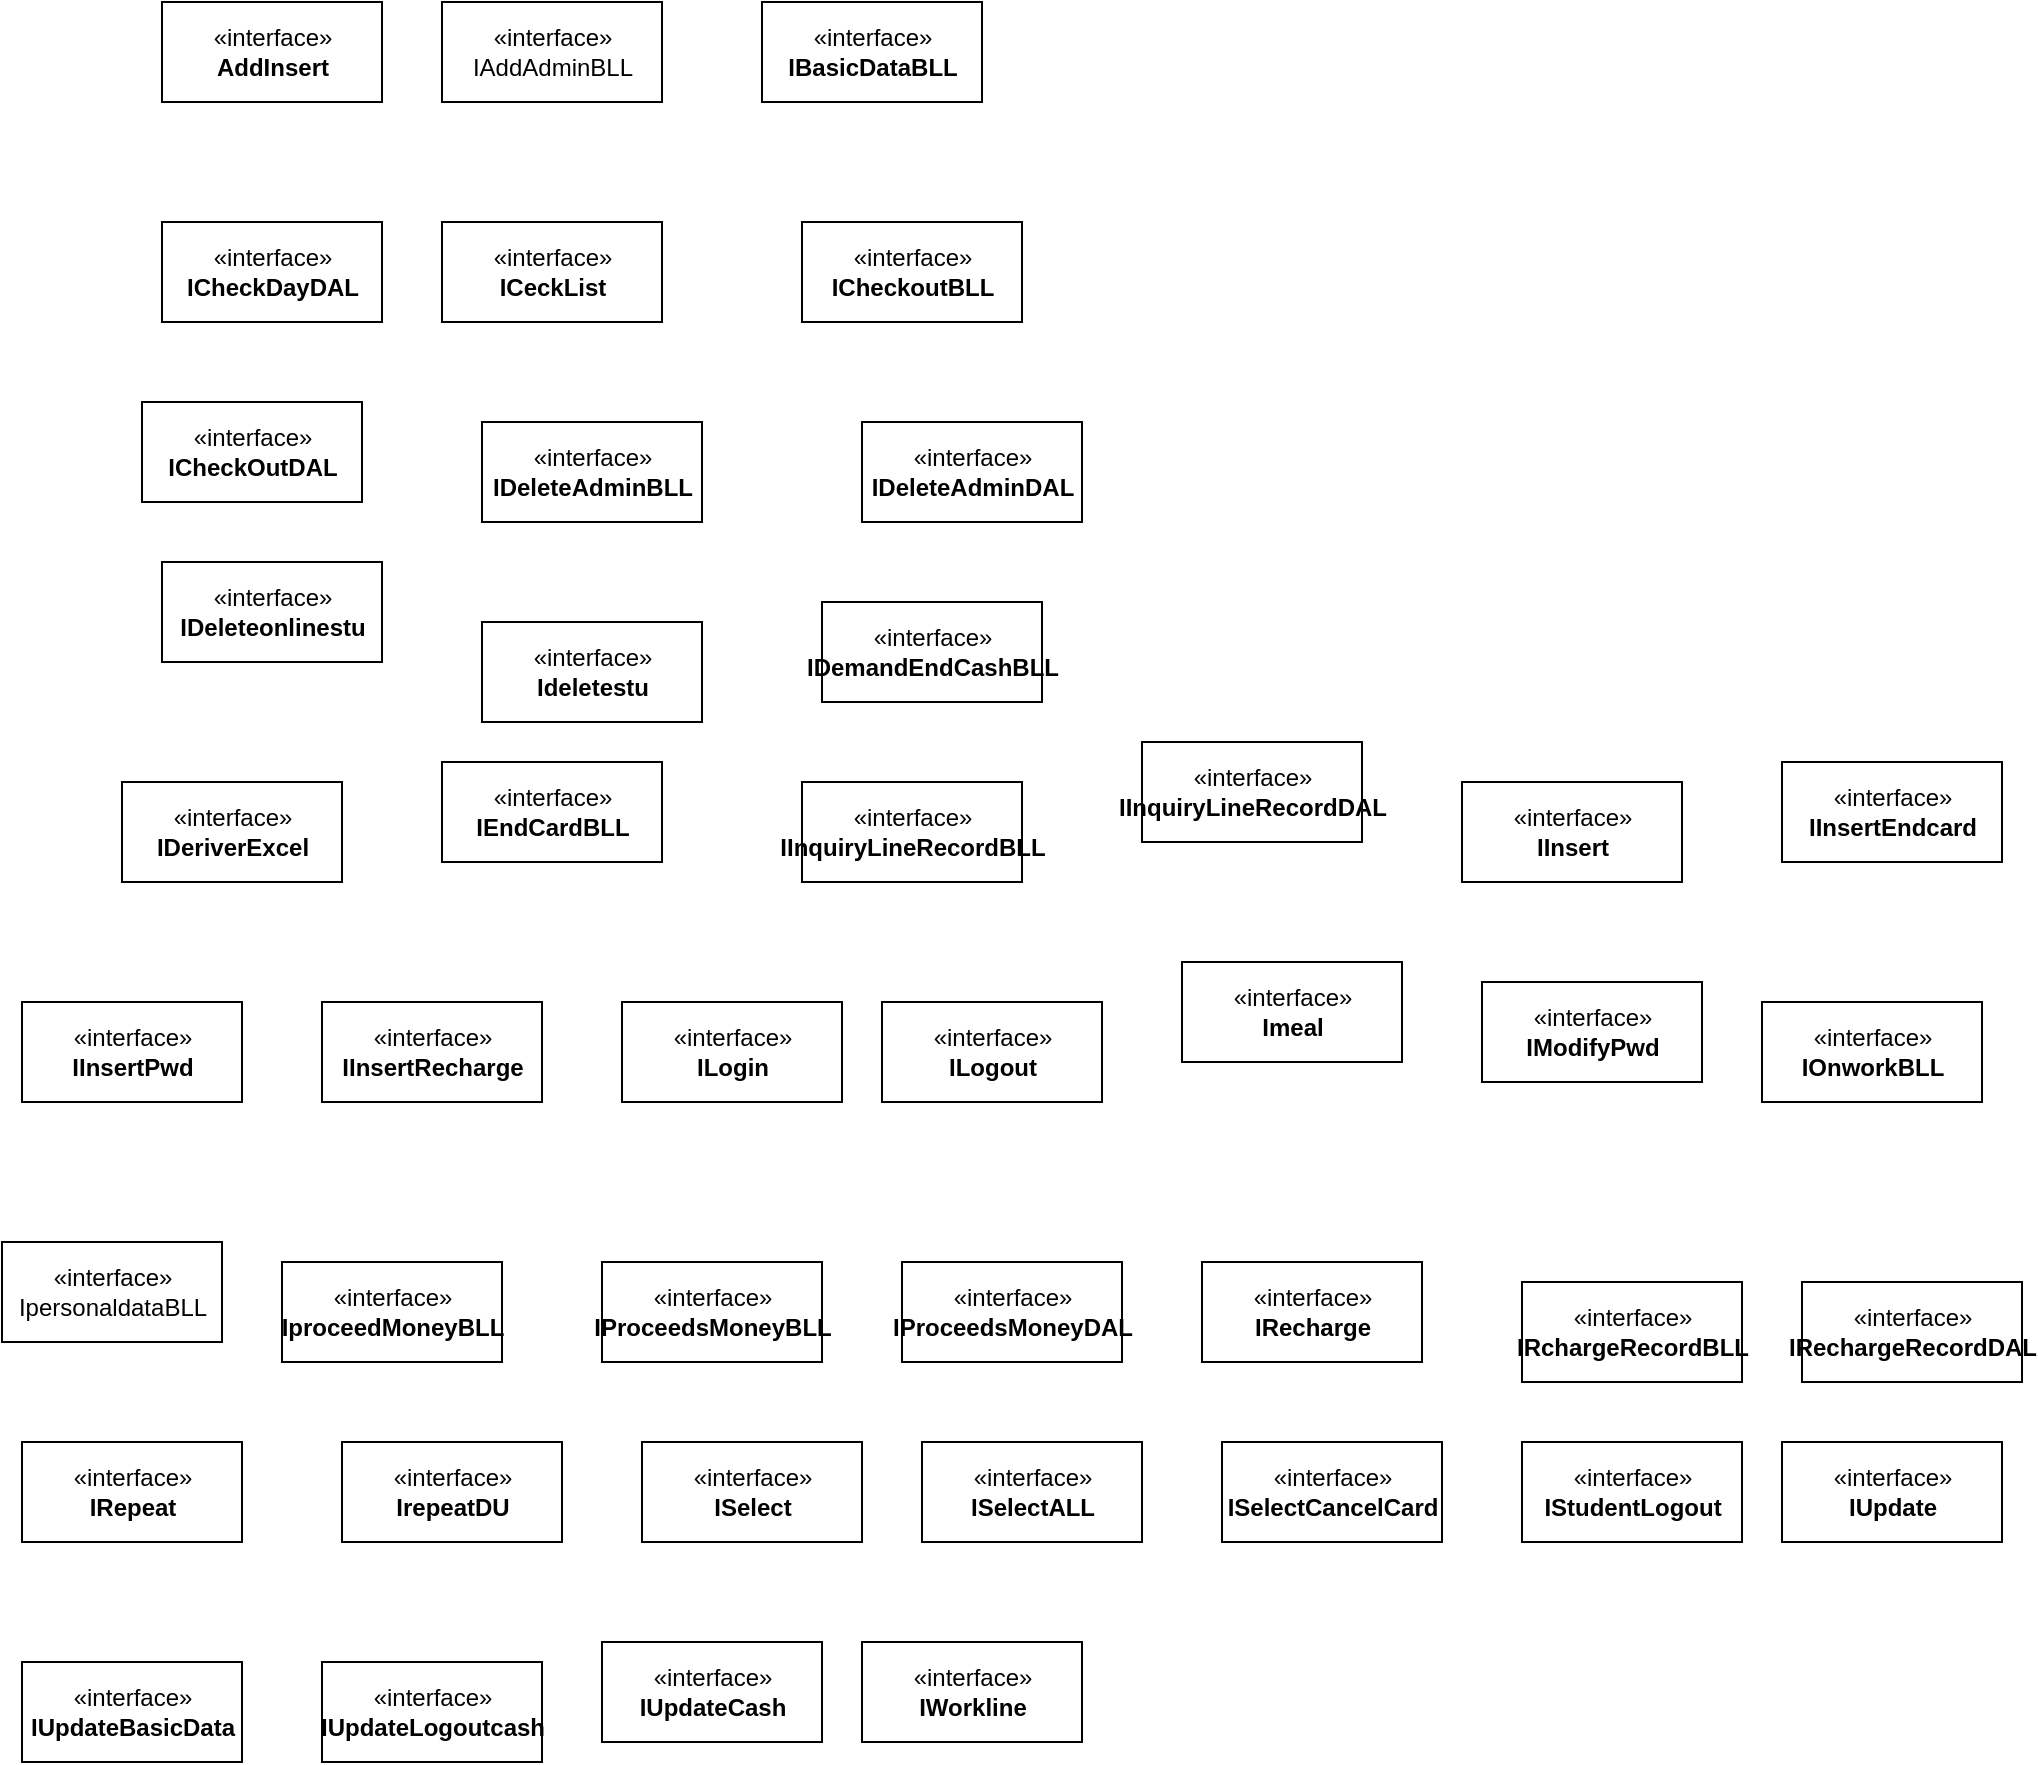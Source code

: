 <mxfile version="13.6.2" type="device"><diagram id="C5RBs43oDa-KdzZeNtuy" name="Page-1"><mxGraphModel dx="1422" dy="822" grid="1" gridSize="10" guides="1" tooltips="1" connect="1" arrows="1" fold="1" page="0" pageScale="1" pageWidth="827" pageHeight="1169" math="0" shadow="0"><root><mxCell id="WIyWlLk6GJQsqaUBKTNV-0"/><mxCell id="WIyWlLk6GJQsqaUBKTNV-1" parent="WIyWlLk6GJQsqaUBKTNV-0"/><mxCell id="GmXiaL57brK7xUfXeiTp-0" value="«interface»&lt;br&gt;&lt;b&gt;AddInsert&lt;/b&gt;" style="html=1;" parent="WIyWlLk6GJQsqaUBKTNV-1" vertex="1"><mxGeometry x="210" y="130" width="110" height="50" as="geometry"/></mxCell><mxCell id="GmXiaL57brK7xUfXeiTp-1" value="«interface»&lt;br&gt;IAddAdminBLL" style="html=1;" parent="WIyWlLk6GJQsqaUBKTNV-1" vertex="1"><mxGeometry x="350" y="130" width="110" height="50" as="geometry"/></mxCell><mxCell id="GmXiaL57brK7xUfXeiTp-2" value="«interface»&lt;br&gt;&lt;b&gt;IBasicDataBLL&lt;/b&gt;" style="html=1;" parent="WIyWlLk6GJQsqaUBKTNV-1" vertex="1"><mxGeometry x="510" y="130" width="110" height="50" as="geometry"/></mxCell><mxCell id="216r0sq3BTdo69gaJ602-0" value="«interface»&lt;br&gt;&lt;b&gt;ICheckDayDAL&lt;/b&gt;" style="html=1;" vertex="1" parent="WIyWlLk6GJQsqaUBKTNV-1"><mxGeometry x="210" y="240" width="110" height="50" as="geometry"/></mxCell><mxCell id="216r0sq3BTdo69gaJ602-1" value="«interface»&lt;br&gt;&lt;b&gt;ICeckList&lt;/b&gt;" style="html=1;" vertex="1" parent="WIyWlLk6GJQsqaUBKTNV-1"><mxGeometry x="350" y="240" width="110" height="50" as="geometry"/></mxCell><mxCell id="216r0sq3BTdo69gaJ602-2" value="«interface»&lt;br&gt;&lt;b&gt;ICheckoutBLL&lt;/b&gt;" style="html=1;" vertex="1" parent="WIyWlLk6GJQsqaUBKTNV-1"><mxGeometry x="530" y="240" width="110" height="50" as="geometry"/></mxCell><mxCell id="216r0sq3BTdo69gaJ602-3" value="«interface»&lt;br&gt;&lt;b&gt;ICheckOutDAL&lt;/b&gt;" style="html=1;" vertex="1" parent="WIyWlLk6GJQsqaUBKTNV-1"><mxGeometry x="200" y="330" width="110" height="50" as="geometry"/></mxCell><mxCell id="216r0sq3BTdo69gaJ602-4" value="«interface»&lt;br&gt;&lt;b&gt;IDeleteAdminBLL&lt;/b&gt;" style="html=1;" vertex="1" parent="WIyWlLk6GJQsqaUBKTNV-1"><mxGeometry x="370" y="340" width="110" height="50" as="geometry"/></mxCell><mxCell id="216r0sq3BTdo69gaJ602-5" value="«interface»&lt;br&gt;&lt;b&gt;IDeleteAdminDAL&lt;/b&gt;" style="html=1;" vertex="1" parent="WIyWlLk6GJQsqaUBKTNV-1"><mxGeometry x="560" y="340" width="110" height="50" as="geometry"/></mxCell><mxCell id="216r0sq3BTdo69gaJ602-6" value="«interface»&lt;br&gt;&lt;b&gt;IDeleteonlinestu&lt;/b&gt;" style="html=1;" vertex="1" parent="WIyWlLk6GJQsqaUBKTNV-1"><mxGeometry x="210" y="410" width="110" height="50" as="geometry"/></mxCell><mxCell id="216r0sq3BTdo69gaJ602-7" value="«interface»&lt;br&gt;&lt;b&gt;Ideletestu&lt;/b&gt;" style="html=1;" vertex="1" parent="WIyWlLk6GJQsqaUBKTNV-1"><mxGeometry x="370" y="440" width="110" height="50" as="geometry"/></mxCell><mxCell id="216r0sq3BTdo69gaJ602-8" value="«interface»&lt;br&gt;&lt;b&gt;IDemandEndCashBLL&lt;/b&gt;" style="html=1;" vertex="1" parent="WIyWlLk6GJQsqaUBKTNV-1"><mxGeometry x="540" y="430" width="110" height="50" as="geometry"/></mxCell><mxCell id="216r0sq3BTdo69gaJ602-10" value="«interface»&lt;br&gt;&lt;b&gt;IDeriverExcel&lt;/b&gt;" style="html=1;" vertex="1" parent="WIyWlLk6GJQsqaUBKTNV-1"><mxGeometry x="190" y="520" width="110" height="50" as="geometry"/></mxCell><mxCell id="216r0sq3BTdo69gaJ602-11" value="«interface»&lt;br&gt;&lt;b&gt;IEndCardBLL&lt;/b&gt;" style="html=1;" vertex="1" parent="WIyWlLk6GJQsqaUBKTNV-1"><mxGeometry x="350" y="510" width="110" height="50" as="geometry"/></mxCell><mxCell id="216r0sq3BTdo69gaJ602-12" value="«interface»&lt;br&gt;&lt;b&gt;IInquiryLineRecordBLL&lt;/b&gt;" style="html=1;" vertex="1" parent="WIyWlLk6GJQsqaUBKTNV-1"><mxGeometry x="530" y="520" width="110" height="50" as="geometry"/></mxCell><mxCell id="216r0sq3BTdo69gaJ602-13" value="«interface»&lt;br&gt;&lt;b&gt;IInquiryLineRecordDAL&lt;/b&gt;" style="html=1;" vertex="1" parent="WIyWlLk6GJQsqaUBKTNV-1"><mxGeometry x="700" y="500" width="110" height="50" as="geometry"/></mxCell><mxCell id="216r0sq3BTdo69gaJ602-14" value="«interface»&lt;br&gt;&lt;b&gt;IInsert&lt;/b&gt;" style="html=1;" vertex="1" parent="WIyWlLk6GJQsqaUBKTNV-1"><mxGeometry x="860" y="520" width="110" height="50" as="geometry"/></mxCell><mxCell id="216r0sq3BTdo69gaJ602-15" value="«interface»&lt;br&gt;&lt;b&gt;IInsertEndcard&lt;/b&gt;" style="html=1;" vertex="1" parent="WIyWlLk6GJQsqaUBKTNV-1"><mxGeometry x="1020" y="510" width="110" height="50" as="geometry"/></mxCell><mxCell id="216r0sq3BTdo69gaJ602-16" value="«interface»&lt;br&gt;&lt;b&gt;IInsertPwd&lt;/b&gt;" style="html=1;" vertex="1" parent="WIyWlLk6GJQsqaUBKTNV-1"><mxGeometry x="140" y="630" width="110" height="50" as="geometry"/></mxCell><mxCell id="216r0sq3BTdo69gaJ602-17" value="«interface»&lt;br&gt;&lt;b&gt;IInsertRecharge&lt;/b&gt;" style="html=1;" vertex="1" parent="WIyWlLk6GJQsqaUBKTNV-1"><mxGeometry x="290" y="630" width="110" height="50" as="geometry"/></mxCell><mxCell id="216r0sq3BTdo69gaJ602-18" value="«interface»&lt;br&gt;&lt;b&gt;ILogin&lt;/b&gt;" style="html=1;" vertex="1" parent="WIyWlLk6GJQsqaUBKTNV-1"><mxGeometry x="440" y="630" width="110" height="50" as="geometry"/></mxCell><mxCell id="216r0sq3BTdo69gaJ602-19" value="«interface»&lt;br&gt;&lt;b&gt;ILogout&lt;/b&gt;" style="html=1;" vertex="1" parent="WIyWlLk6GJQsqaUBKTNV-1"><mxGeometry x="570" y="630" width="110" height="50" as="geometry"/></mxCell><mxCell id="216r0sq3BTdo69gaJ602-20" value="«interface»&lt;br&gt;&lt;b&gt;Imeal&lt;/b&gt;" style="html=1;" vertex="1" parent="WIyWlLk6GJQsqaUBKTNV-1"><mxGeometry x="720" y="610" width="110" height="50" as="geometry"/></mxCell><mxCell id="216r0sq3BTdo69gaJ602-21" value="«interface»&lt;br&gt;&lt;b&gt;IModifyPwd&lt;/b&gt;" style="html=1;" vertex="1" parent="WIyWlLk6GJQsqaUBKTNV-1"><mxGeometry x="870" y="620" width="110" height="50" as="geometry"/></mxCell><mxCell id="216r0sq3BTdo69gaJ602-22" value="«interface»&lt;br&gt;&lt;b&gt;IOnworkBLL&lt;/b&gt;" style="html=1;" vertex="1" parent="WIyWlLk6GJQsqaUBKTNV-1"><mxGeometry x="1010" y="630" width="110" height="50" as="geometry"/></mxCell><mxCell id="216r0sq3BTdo69gaJ602-23" value="«interface»&lt;br&gt;IpersonaldataBLL" style="html=1;" vertex="1" parent="WIyWlLk6GJQsqaUBKTNV-1"><mxGeometry x="130" y="750" width="110" height="50" as="geometry"/></mxCell><mxCell id="216r0sq3BTdo69gaJ602-24" value="«interface»&lt;br&gt;&lt;b&gt;IproceedMoneyBLL&lt;/b&gt;" style="html=1;" vertex="1" parent="WIyWlLk6GJQsqaUBKTNV-1"><mxGeometry x="270" y="760" width="110" height="50" as="geometry"/></mxCell><mxCell id="216r0sq3BTdo69gaJ602-25" value="«interface»&lt;br&gt;&lt;b&gt;IProceedsMoneyBLL&lt;/b&gt;" style="html=1;" vertex="1" parent="WIyWlLk6GJQsqaUBKTNV-1"><mxGeometry x="430" y="760" width="110" height="50" as="geometry"/></mxCell><mxCell id="216r0sq3BTdo69gaJ602-26" value="«interface»&lt;br&gt;&lt;b&gt;IProceedsMoneyDAL&lt;/b&gt;" style="html=1;" vertex="1" parent="WIyWlLk6GJQsqaUBKTNV-1"><mxGeometry x="580" y="760" width="110" height="50" as="geometry"/></mxCell><mxCell id="216r0sq3BTdo69gaJ602-27" value="«interface»&lt;br&gt;&lt;b&gt;IRecharge&lt;/b&gt;" style="html=1;" vertex="1" parent="WIyWlLk6GJQsqaUBKTNV-1"><mxGeometry x="730" y="760" width="110" height="50" as="geometry"/></mxCell><mxCell id="216r0sq3BTdo69gaJ602-28" value="«interface»&lt;br&gt;&lt;b&gt;IRchargeRecordBLL&lt;/b&gt;" style="html=1;" vertex="1" parent="WIyWlLk6GJQsqaUBKTNV-1"><mxGeometry x="890" y="770" width="110" height="50" as="geometry"/></mxCell><mxCell id="216r0sq3BTdo69gaJ602-29" value="«interface»&lt;br&gt;&lt;b&gt;IRechargeRecordDAL&lt;/b&gt;" style="html=1;" vertex="1" parent="WIyWlLk6GJQsqaUBKTNV-1"><mxGeometry x="1030" y="770" width="110" height="50" as="geometry"/></mxCell><mxCell id="216r0sq3BTdo69gaJ602-30" value="«interface»&lt;br&gt;&lt;b&gt;IRepeat&lt;/b&gt;" style="html=1;" vertex="1" parent="WIyWlLk6GJQsqaUBKTNV-1"><mxGeometry x="140" y="850" width="110" height="50" as="geometry"/></mxCell><mxCell id="216r0sq3BTdo69gaJ602-31" value="«interface»&lt;br&gt;&lt;b&gt;IrepeatDU&lt;/b&gt;" style="html=1;" vertex="1" parent="WIyWlLk6GJQsqaUBKTNV-1"><mxGeometry x="300" y="850" width="110" height="50" as="geometry"/></mxCell><mxCell id="216r0sq3BTdo69gaJ602-32" value="«interface»&lt;br&gt;&lt;b&gt;ISelect&lt;/b&gt;" style="html=1;" vertex="1" parent="WIyWlLk6GJQsqaUBKTNV-1"><mxGeometry x="450" y="850" width="110" height="50" as="geometry"/></mxCell><mxCell id="216r0sq3BTdo69gaJ602-33" value="«interface»&lt;br&gt;&lt;b&gt;ISelectALL&lt;/b&gt;" style="html=1;" vertex="1" parent="WIyWlLk6GJQsqaUBKTNV-1"><mxGeometry x="590" y="850" width="110" height="50" as="geometry"/></mxCell><mxCell id="216r0sq3BTdo69gaJ602-34" value="«interface»&lt;br&gt;&lt;b&gt;ISelectCancelCard&lt;/b&gt;" style="html=1;" vertex="1" parent="WIyWlLk6GJQsqaUBKTNV-1"><mxGeometry x="740" y="850" width="110" height="50" as="geometry"/></mxCell><mxCell id="216r0sq3BTdo69gaJ602-35" value="«interface»&lt;br&gt;&lt;b&gt;IStudentLogout&lt;/b&gt;" style="html=1;" vertex="1" parent="WIyWlLk6GJQsqaUBKTNV-1"><mxGeometry x="890" y="850" width="110" height="50" as="geometry"/></mxCell><mxCell id="216r0sq3BTdo69gaJ602-36" value="«interface»&lt;br&gt;&lt;b&gt;IUpdate&lt;/b&gt;" style="html=1;" vertex="1" parent="WIyWlLk6GJQsqaUBKTNV-1"><mxGeometry x="1020" y="850" width="110" height="50" as="geometry"/></mxCell><mxCell id="216r0sq3BTdo69gaJ602-37" value="«interface»&lt;br&gt;&lt;b&gt;IUpdateBasicData&lt;/b&gt;" style="html=1;" vertex="1" parent="WIyWlLk6GJQsqaUBKTNV-1"><mxGeometry x="140" y="960" width="110" height="50" as="geometry"/></mxCell><mxCell id="216r0sq3BTdo69gaJ602-38" value="«interface»&lt;br&gt;&lt;b&gt;IUpdateLogoutcash&lt;/b&gt;" style="html=1;" vertex="1" parent="WIyWlLk6GJQsqaUBKTNV-1"><mxGeometry x="290" y="960" width="110" height="50" as="geometry"/></mxCell><mxCell id="216r0sq3BTdo69gaJ602-39" value="«interface»&lt;br&gt;&lt;b&gt;IUpdateCash&lt;/b&gt;" style="html=1;" vertex="1" parent="WIyWlLk6GJQsqaUBKTNV-1"><mxGeometry x="430" y="950" width="110" height="50" as="geometry"/></mxCell><mxCell id="216r0sq3BTdo69gaJ602-40" value="«interface»&lt;br&gt;&lt;b&gt;IWorkline&lt;/b&gt;" style="html=1;" vertex="1" parent="WIyWlLk6GJQsqaUBKTNV-1"><mxGeometry x="560" y="950" width="110" height="50" as="geometry"/></mxCell></root></mxGraphModel></diagram></mxfile>